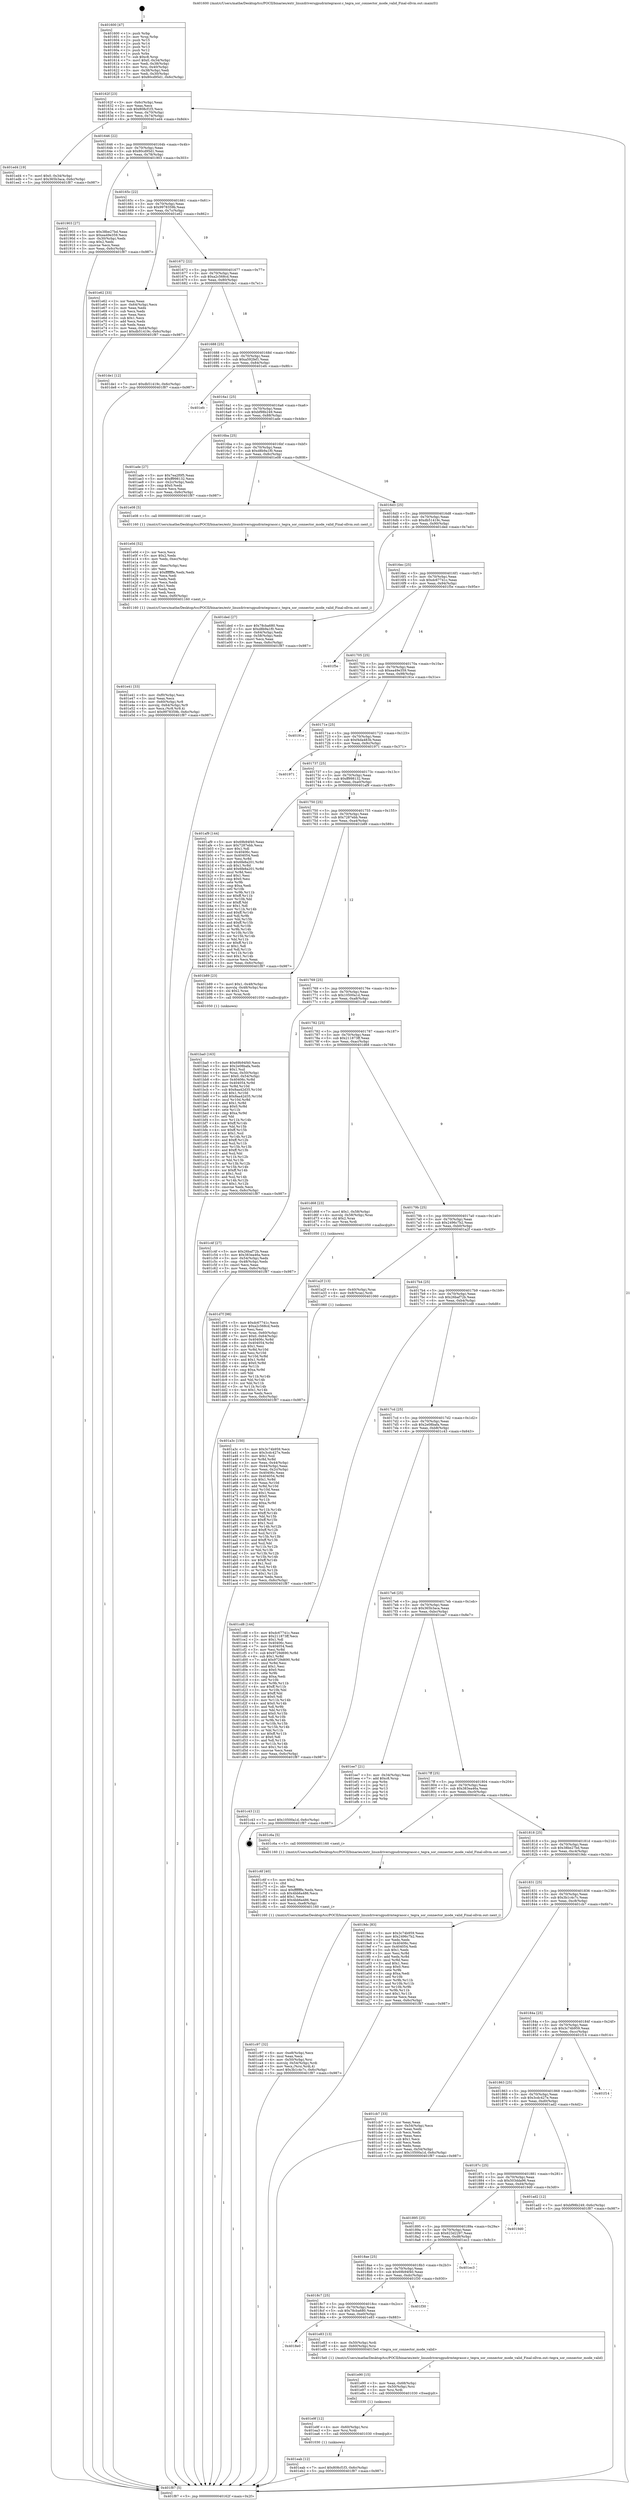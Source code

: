 digraph "0x401600" {
  label = "0x401600 (/mnt/c/Users/mathe/Desktop/tcc/POCII/binaries/extr_linuxdriversgpudrmtegrasor.c_tegra_sor_connector_mode_valid_Final-ollvm.out::main(0))"
  labelloc = "t"
  node[shape=record]

  Entry [label="",width=0.3,height=0.3,shape=circle,fillcolor=black,style=filled]
  "0x40162f" [label="{
     0x40162f [23]\l
     | [instrs]\l
     &nbsp;&nbsp;0x40162f \<+3\>: mov -0x6c(%rbp),%eax\l
     &nbsp;&nbsp;0x401632 \<+2\>: mov %eax,%ecx\l
     &nbsp;&nbsp;0x401634 \<+6\>: sub $0x808cf1f3,%ecx\l
     &nbsp;&nbsp;0x40163a \<+3\>: mov %eax,-0x70(%rbp)\l
     &nbsp;&nbsp;0x40163d \<+3\>: mov %ecx,-0x74(%rbp)\l
     &nbsp;&nbsp;0x401640 \<+6\>: je 0000000000401ed4 \<main+0x8d4\>\l
  }"]
  "0x401ed4" [label="{
     0x401ed4 [19]\l
     | [instrs]\l
     &nbsp;&nbsp;0x401ed4 \<+7\>: movl $0x0,-0x34(%rbp)\l
     &nbsp;&nbsp;0x401edb \<+7\>: movl $0x365b3aca,-0x6c(%rbp)\l
     &nbsp;&nbsp;0x401ee2 \<+5\>: jmp 0000000000401f87 \<main+0x987\>\l
  }"]
  "0x401646" [label="{
     0x401646 [22]\l
     | [instrs]\l
     &nbsp;&nbsp;0x401646 \<+5\>: jmp 000000000040164b \<main+0x4b\>\l
     &nbsp;&nbsp;0x40164b \<+3\>: mov -0x70(%rbp),%eax\l
     &nbsp;&nbsp;0x40164e \<+5\>: sub $0x80cd95d1,%eax\l
     &nbsp;&nbsp;0x401653 \<+3\>: mov %eax,-0x78(%rbp)\l
     &nbsp;&nbsp;0x401656 \<+6\>: je 0000000000401903 \<main+0x303\>\l
  }"]
  Exit [label="",width=0.3,height=0.3,shape=circle,fillcolor=black,style=filled,peripheries=2]
  "0x401903" [label="{
     0x401903 [27]\l
     | [instrs]\l
     &nbsp;&nbsp;0x401903 \<+5\>: mov $0x38be27bd,%eax\l
     &nbsp;&nbsp;0x401908 \<+5\>: mov $0xea49e359,%ecx\l
     &nbsp;&nbsp;0x40190d \<+3\>: mov -0x30(%rbp),%edx\l
     &nbsp;&nbsp;0x401910 \<+3\>: cmp $0x2,%edx\l
     &nbsp;&nbsp;0x401913 \<+3\>: cmovne %ecx,%eax\l
     &nbsp;&nbsp;0x401916 \<+3\>: mov %eax,-0x6c(%rbp)\l
     &nbsp;&nbsp;0x401919 \<+5\>: jmp 0000000000401f87 \<main+0x987\>\l
  }"]
  "0x40165c" [label="{
     0x40165c [22]\l
     | [instrs]\l
     &nbsp;&nbsp;0x40165c \<+5\>: jmp 0000000000401661 \<main+0x61\>\l
     &nbsp;&nbsp;0x401661 \<+3\>: mov -0x70(%rbp),%eax\l
     &nbsp;&nbsp;0x401664 \<+5\>: sub $0x9978359b,%eax\l
     &nbsp;&nbsp;0x401669 \<+3\>: mov %eax,-0x7c(%rbp)\l
     &nbsp;&nbsp;0x40166c \<+6\>: je 0000000000401e62 \<main+0x862\>\l
  }"]
  "0x401f87" [label="{
     0x401f87 [5]\l
     | [instrs]\l
     &nbsp;&nbsp;0x401f87 \<+5\>: jmp 000000000040162f \<main+0x2f\>\l
  }"]
  "0x401600" [label="{
     0x401600 [47]\l
     | [instrs]\l
     &nbsp;&nbsp;0x401600 \<+1\>: push %rbp\l
     &nbsp;&nbsp;0x401601 \<+3\>: mov %rsp,%rbp\l
     &nbsp;&nbsp;0x401604 \<+2\>: push %r15\l
     &nbsp;&nbsp;0x401606 \<+2\>: push %r14\l
     &nbsp;&nbsp;0x401608 \<+2\>: push %r13\l
     &nbsp;&nbsp;0x40160a \<+2\>: push %r12\l
     &nbsp;&nbsp;0x40160c \<+1\>: push %rbx\l
     &nbsp;&nbsp;0x40160d \<+7\>: sub $0xc8,%rsp\l
     &nbsp;&nbsp;0x401614 \<+7\>: movl $0x0,-0x34(%rbp)\l
     &nbsp;&nbsp;0x40161b \<+3\>: mov %edi,-0x38(%rbp)\l
     &nbsp;&nbsp;0x40161e \<+4\>: mov %rsi,-0x40(%rbp)\l
     &nbsp;&nbsp;0x401622 \<+3\>: mov -0x38(%rbp),%edi\l
     &nbsp;&nbsp;0x401625 \<+3\>: mov %edi,-0x30(%rbp)\l
     &nbsp;&nbsp;0x401628 \<+7\>: movl $0x80cd95d1,-0x6c(%rbp)\l
  }"]
  "0x401eab" [label="{
     0x401eab [12]\l
     | [instrs]\l
     &nbsp;&nbsp;0x401eab \<+7\>: movl $0x808cf1f3,-0x6c(%rbp)\l
     &nbsp;&nbsp;0x401eb2 \<+5\>: jmp 0000000000401f87 \<main+0x987\>\l
  }"]
  "0x401e62" [label="{
     0x401e62 [33]\l
     | [instrs]\l
     &nbsp;&nbsp;0x401e62 \<+2\>: xor %eax,%eax\l
     &nbsp;&nbsp;0x401e64 \<+3\>: mov -0x64(%rbp),%ecx\l
     &nbsp;&nbsp;0x401e67 \<+2\>: mov %eax,%edx\l
     &nbsp;&nbsp;0x401e69 \<+2\>: sub %ecx,%edx\l
     &nbsp;&nbsp;0x401e6b \<+2\>: mov %eax,%ecx\l
     &nbsp;&nbsp;0x401e6d \<+3\>: sub $0x1,%ecx\l
     &nbsp;&nbsp;0x401e70 \<+2\>: add %ecx,%edx\l
     &nbsp;&nbsp;0x401e72 \<+2\>: sub %edx,%eax\l
     &nbsp;&nbsp;0x401e74 \<+3\>: mov %eax,-0x64(%rbp)\l
     &nbsp;&nbsp;0x401e77 \<+7\>: movl $0xdb51419c,-0x6c(%rbp)\l
     &nbsp;&nbsp;0x401e7e \<+5\>: jmp 0000000000401f87 \<main+0x987\>\l
  }"]
  "0x401672" [label="{
     0x401672 [22]\l
     | [instrs]\l
     &nbsp;&nbsp;0x401672 \<+5\>: jmp 0000000000401677 \<main+0x77\>\l
     &nbsp;&nbsp;0x401677 \<+3\>: mov -0x70(%rbp),%eax\l
     &nbsp;&nbsp;0x40167a \<+5\>: sub $0xa2c568cd,%eax\l
     &nbsp;&nbsp;0x40167f \<+3\>: mov %eax,-0x80(%rbp)\l
     &nbsp;&nbsp;0x401682 \<+6\>: je 0000000000401de1 \<main+0x7e1\>\l
  }"]
  "0x401e9f" [label="{
     0x401e9f [12]\l
     | [instrs]\l
     &nbsp;&nbsp;0x401e9f \<+4\>: mov -0x60(%rbp),%rsi\l
     &nbsp;&nbsp;0x401ea3 \<+3\>: mov %rsi,%rdi\l
     &nbsp;&nbsp;0x401ea6 \<+5\>: call 0000000000401030 \<free@plt\>\l
     | [calls]\l
     &nbsp;&nbsp;0x401030 \{1\} (unknown)\l
  }"]
  "0x401de1" [label="{
     0x401de1 [12]\l
     | [instrs]\l
     &nbsp;&nbsp;0x401de1 \<+7\>: movl $0xdb51419c,-0x6c(%rbp)\l
     &nbsp;&nbsp;0x401de8 \<+5\>: jmp 0000000000401f87 \<main+0x987\>\l
  }"]
  "0x401688" [label="{
     0x401688 [25]\l
     | [instrs]\l
     &nbsp;&nbsp;0x401688 \<+5\>: jmp 000000000040168d \<main+0x8d\>\l
     &nbsp;&nbsp;0x40168d \<+3\>: mov -0x70(%rbp),%eax\l
     &nbsp;&nbsp;0x401690 \<+5\>: sub $0xa592fef1,%eax\l
     &nbsp;&nbsp;0x401695 \<+6\>: mov %eax,-0x84(%rbp)\l
     &nbsp;&nbsp;0x40169b \<+6\>: je 0000000000401efc \<main+0x8fc\>\l
  }"]
  "0x401e90" [label="{
     0x401e90 [15]\l
     | [instrs]\l
     &nbsp;&nbsp;0x401e90 \<+3\>: mov %eax,-0x68(%rbp)\l
     &nbsp;&nbsp;0x401e93 \<+4\>: mov -0x50(%rbp),%rsi\l
     &nbsp;&nbsp;0x401e97 \<+3\>: mov %rsi,%rdi\l
     &nbsp;&nbsp;0x401e9a \<+5\>: call 0000000000401030 \<free@plt\>\l
     | [calls]\l
     &nbsp;&nbsp;0x401030 \{1\} (unknown)\l
  }"]
  "0x401efc" [label="{
     0x401efc\l
  }", style=dashed]
  "0x4016a1" [label="{
     0x4016a1 [25]\l
     | [instrs]\l
     &nbsp;&nbsp;0x4016a1 \<+5\>: jmp 00000000004016a6 \<main+0xa6\>\l
     &nbsp;&nbsp;0x4016a6 \<+3\>: mov -0x70(%rbp),%eax\l
     &nbsp;&nbsp;0x4016a9 \<+5\>: sub $0xbf98b249,%eax\l
     &nbsp;&nbsp;0x4016ae \<+6\>: mov %eax,-0x88(%rbp)\l
     &nbsp;&nbsp;0x4016b4 \<+6\>: je 0000000000401ade \<main+0x4de\>\l
  }"]
  "0x4018e0" [label="{
     0x4018e0\l
  }", style=dashed]
  "0x401ade" [label="{
     0x401ade [27]\l
     | [instrs]\l
     &nbsp;&nbsp;0x401ade \<+5\>: mov $0x7ea2f0f5,%eax\l
     &nbsp;&nbsp;0x401ae3 \<+5\>: mov $0xff998132,%ecx\l
     &nbsp;&nbsp;0x401ae8 \<+3\>: mov -0x2c(%rbp),%edx\l
     &nbsp;&nbsp;0x401aeb \<+3\>: cmp $0x0,%edx\l
     &nbsp;&nbsp;0x401aee \<+3\>: cmove %ecx,%eax\l
     &nbsp;&nbsp;0x401af1 \<+3\>: mov %eax,-0x6c(%rbp)\l
     &nbsp;&nbsp;0x401af4 \<+5\>: jmp 0000000000401f87 \<main+0x987\>\l
  }"]
  "0x4016ba" [label="{
     0x4016ba [25]\l
     | [instrs]\l
     &nbsp;&nbsp;0x4016ba \<+5\>: jmp 00000000004016bf \<main+0xbf\>\l
     &nbsp;&nbsp;0x4016bf \<+3\>: mov -0x70(%rbp),%eax\l
     &nbsp;&nbsp;0x4016c2 \<+5\>: sub $0xd8b9a1f0,%eax\l
     &nbsp;&nbsp;0x4016c7 \<+6\>: mov %eax,-0x8c(%rbp)\l
     &nbsp;&nbsp;0x4016cd \<+6\>: je 0000000000401e08 \<main+0x808\>\l
  }"]
  "0x401e83" [label="{
     0x401e83 [13]\l
     | [instrs]\l
     &nbsp;&nbsp;0x401e83 \<+4\>: mov -0x50(%rbp),%rdi\l
     &nbsp;&nbsp;0x401e87 \<+4\>: mov -0x60(%rbp),%rsi\l
     &nbsp;&nbsp;0x401e8b \<+5\>: call 00000000004015e0 \<tegra_sor_connector_mode_valid\>\l
     | [calls]\l
     &nbsp;&nbsp;0x4015e0 \{1\} (/mnt/c/Users/mathe/Desktop/tcc/POCII/binaries/extr_linuxdriversgpudrmtegrasor.c_tegra_sor_connector_mode_valid_Final-ollvm.out::tegra_sor_connector_mode_valid)\l
  }"]
  "0x401e08" [label="{
     0x401e08 [5]\l
     | [instrs]\l
     &nbsp;&nbsp;0x401e08 \<+5\>: call 0000000000401160 \<next_i\>\l
     | [calls]\l
     &nbsp;&nbsp;0x401160 \{1\} (/mnt/c/Users/mathe/Desktop/tcc/POCII/binaries/extr_linuxdriversgpudrmtegrasor.c_tegra_sor_connector_mode_valid_Final-ollvm.out::next_i)\l
  }"]
  "0x4016d3" [label="{
     0x4016d3 [25]\l
     | [instrs]\l
     &nbsp;&nbsp;0x4016d3 \<+5\>: jmp 00000000004016d8 \<main+0xd8\>\l
     &nbsp;&nbsp;0x4016d8 \<+3\>: mov -0x70(%rbp),%eax\l
     &nbsp;&nbsp;0x4016db \<+5\>: sub $0xdb51419c,%eax\l
     &nbsp;&nbsp;0x4016e0 \<+6\>: mov %eax,-0x90(%rbp)\l
     &nbsp;&nbsp;0x4016e6 \<+6\>: je 0000000000401ded \<main+0x7ed\>\l
  }"]
  "0x4018c7" [label="{
     0x4018c7 [25]\l
     | [instrs]\l
     &nbsp;&nbsp;0x4018c7 \<+5\>: jmp 00000000004018cc \<main+0x2cc\>\l
     &nbsp;&nbsp;0x4018cc \<+3\>: mov -0x70(%rbp),%eax\l
     &nbsp;&nbsp;0x4018cf \<+5\>: sub $0x78cba680,%eax\l
     &nbsp;&nbsp;0x4018d4 \<+6\>: mov %eax,-0xe0(%rbp)\l
     &nbsp;&nbsp;0x4018da \<+6\>: je 0000000000401e83 \<main+0x883\>\l
  }"]
  "0x401ded" [label="{
     0x401ded [27]\l
     | [instrs]\l
     &nbsp;&nbsp;0x401ded \<+5\>: mov $0x78cba680,%eax\l
     &nbsp;&nbsp;0x401df2 \<+5\>: mov $0xd8b9a1f0,%ecx\l
     &nbsp;&nbsp;0x401df7 \<+3\>: mov -0x64(%rbp),%edx\l
     &nbsp;&nbsp;0x401dfa \<+3\>: cmp -0x58(%rbp),%edx\l
     &nbsp;&nbsp;0x401dfd \<+3\>: cmovl %ecx,%eax\l
     &nbsp;&nbsp;0x401e00 \<+3\>: mov %eax,-0x6c(%rbp)\l
     &nbsp;&nbsp;0x401e03 \<+5\>: jmp 0000000000401f87 \<main+0x987\>\l
  }"]
  "0x4016ec" [label="{
     0x4016ec [25]\l
     | [instrs]\l
     &nbsp;&nbsp;0x4016ec \<+5\>: jmp 00000000004016f1 \<main+0xf1\>\l
     &nbsp;&nbsp;0x4016f1 \<+3\>: mov -0x70(%rbp),%eax\l
     &nbsp;&nbsp;0x4016f4 \<+5\>: sub $0xdc67741c,%eax\l
     &nbsp;&nbsp;0x4016f9 \<+6\>: mov %eax,-0x94(%rbp)\l
     &nbsp;&nbsp;0x4016ff \<+6\>: je 0000000000401f5e \<main+0x95e\>\l
  }"]
  "0x401f30" [label="{
     0x401f30\l
  }", style=dashed]
  "0x401f5e" [label="{
     0x401f5e\l
  }", style=dashed]
  "0x401705" [label="{
     0x401705 [25]\l
     | [instrs]\l
     &nbsp;&nbsp;0x401705 \<+5\>: jmp 000000000040170a \<main+0x10a\>\l
     &nbsp;&nbsp;0x40170a \<+3\>: mov -0x70(%rbp),%eax\l
     &nbsp;&nbsp;0x40170d \<+5\>: sub $0xea49e359,%eax\l
     &nbsp;&nbsp;0x401712 \<+6\>: mov %eax,-0x98(%rbp)\l
     &nbsp;&nbsp;0x401718 \<+6\>: je 000000000040191e \<main+0x31e\>\l
  }"]
  "0x4018ae" [label="{
     0x4018ae [25]\l
     | [instrs]\l
     &nbsp;&nbsp;0x4018ae \<+5\>: jmp 00000000004018b3 \<main+0x2b3\>\l
     &nbsp;&nbsp;0x4018b3 \<+3\>: mov -0x70(%rbp),%eax\l
     &nbsp;&nbsp;0x4018b6 \<+5\>: sub $0x69b94f40,%eax\l
     &nbsp;&nbsp;0x4018bb \<+6\>: mov %eax,-0xdc(%rbp)\l
     &nbsp;&nbsp;0x4018c1 \<+6\>: je 0000000000401f30 \<main+0x930\>\l
  }"]
  "0x40191e" [label="{
     0x40191e\l
  }", style=dashed]
  "0x40171e" [label="{
     0x40171e [25]\l
     | [instrs]\l
     &nbsp;&nbsp;0x40171e \<+5\>: jmp 0000000000401723 \<main+0x123\>\l
     &nbsp;&nbsp;0x401723 \<+3\>: mov -0x70(%rbp),%eax\l
     &nbsp;&nbsp;0x401726 \<+5\>: sub $0xf4da483b,%eax\l
     &nbsp;&nbsp;0x40172b \<+6\>: mov %eax,-0x9c(%rbp)\l
     &nbsp;&nbsp;0x401731 \<+6\>: je 0000000000401971 \<main+0x371\>\l
  }"]
  "0x401ec3" [label="{
     0x401ec3\l
  }", style=dashed]
  "0x401971" [label="{
     0x401971\l
  }", style=dashed]
  "0x401737" [label="{
     0x401737 [25]\l
     | [instrs]\l
     &nbsp;&nbsp;0x401737 \<+5\>: jmp 000000000040173c \<main+0x13c\>\l
     &nbsp;&nbsp;0x40173c \<+3\>: mov -0x70(%rbp),%eax\l
     &nbsp;&nbsp;0x40173f \<+5\>: sub $0xff998132,%eax\l
     &nbsp;&nbsp;0x401744 \<+6\>: mov %eax,-0xa0(%rbp)\l
     &nbsp;&nbsp;0x40174a \<+6\>: je 0000000000401af9 \<main+0x4f9\>\l
  }"]
  "0x401895" [label="{
     0x401895 [25]\l
     | [instrs]\l
     &nbsp;&nbsp;0x401895 \<+5\>: jmp 000000000040189a \<main+0x29a\>\l
     &nbsp;&nbsp;0x40189a \<+3\>: mov -0x70(%rbp),%eax\l
     &nbsp;&nbsp;0x40189d \<+5\>: sub $0x623d2297,%eax\l
     &nbsp;&nbsp;0x4018a2 \<+6\>: mov %eax,-0xd8(%rbp)\l
     &nbsp;&nbsp;0x4018a8 \<+6\>: je 0000000000401ec3 \<main+0x8c3\>\l
  }"]
  "0x401af9" [label="{
     0x401af9 [144]\l
     | [instrs]\l
     &nbsp;&nbsp;0x401af9 \<+5\>: mov $0x69b94f40,%eax\l
     &nbsp;&nbsp;0x401afe \<+5\>: mov $0x7287ebb,%ecx\l
     &nbsp;&nbsp;0x401b03 \<+2\>: mov $0x1,%dl\l
     &nbsp;&nbsp;0x401b05 \<+7\>: mov 0x40406c,%esi\l
     &nbsp;&nbsp;0x401b0c \<+7\>: mov 0x404054,%edi\l
     &nbsp;&nbsp;0x401b13 \<+3\>: mov %esi,%r8d\l
     &nbsp;&nbsp;0x401b16 \<+7\>: sub $0x6fe8a201,%r8d\l
     &nbsp;&nbsp;0x401b1d \<+4\>: sub $0x1,%r8d\l
     &nbsp;&nbsp;0x401b21 \<+7\>: add $0x6fe8a201,%r8d\l
     &nbsp;&nbsp;0x401b28 \<+4\>: imul %r8d,%esi\l
     &nbsp;&nbsp;0x401b2c \<+3\>: and $0x1,%esi\l
     &nbsp;&nbsp;0x401b2f \<+3\>: cmp $0x0,%esi\l
     &nbsp;&nbsp;0x401b32 \<+4\>: sete %r9b\l
     &nbsp;&nbsp;0x401b36 \<+3\>: cmp $0xa,%edi\l
     &nbsp;&nbsp;0x401b39 \<+4\>: setl %r10b\l
     &nbsp;&nbsp;0x401b3d \<+3\>: mov %r9b,%r11b\l
     &nbsp;&nbsp;0x401b40 \<+4\>: xor $0xff,%r11b\l
     &nbsp;&nbsp;0x401b44 \<+3\>: mov %r10b,%bl\l
     &nbsp;&nbsp;0x401b47 \<+3\>: xor $0xff,%bl\l
     &nbsp;&nbsp;0x401b4a \<+3\>: xor $0x1,%dl\l
     &nbsp;&nbsp;0x401b4d \<+3\>: mov %r11b,%r14b\l
     &nbsp;&nbsp;0x401b50 \<+4\>: and $0xff,%r14b\l
     &nbsp;&nbsp;0x401b54 \<+3\>: and %dl,%r9b\l
     &nbsp;&nbsp;0x401b57 \<+3\>: mov %bl,%r15b\l
     &nbsp;&nbsp;0x401b5a \<+4\>: and $0xff,%r15b\l
     &nbsp;&nbsp;0x401b5e \<+3\>: and %dl,%r10b\l
     &nbsp;&nbsp;0x401b61 \<+3\>: or %r9b,%r14b\l
     &nbsp;&nbsp;0x401b64 \<+3\>: or %r10b,%r15b\l
     &nbsp;&nbsp;0x401b67 \<+3\>: xor %r15b,%r14b\l
     &nbsp;&nbsp;0x401b6a \<+3\>: or %bl,%r11b\l
     &nbsp;&nbsp;0x401b6d \<+4\>: xor $0xff,%r11b\l
     &nbsp;&nbsp;0x401b71 \<+3\>: or $0x1,%dl\l
     &nbsp;&nbsp;0x401b74 \<+3\>: and %dl,%r11b\l
     &nbsp;&nbsp;0x401b77 \<+3\>: or %r11b,%r14b\l
     &nbsp;&nbsp;0x401b7a \<+4\>: test $0x1,%r14b\l
     &nbsp;&nbsp;0x401b7e \<+3\>: cmovne %ecx,%eax\l
     &nbsp;&nbsp;0x401b81 \<+3\>: mov %eax,-0x6c(%rbp)\l
     &nbsp;&nbsp;0x401b84 \<+5\>: jmp 0000000000401f87 \<main+0x987\>\l
  }"]
  "0x401750" [label="{
     0x401750 [25]\l
     | [instrs]\l
     &nbsp;&nbsp;0x401750 \<+5\>: jmp 0000000000401755 \<main+0x155\>\l
     &nbsp;&nbsp;0x401755 \<+3\>: mov -0x70(%rbp),%eax\l
     &nbsp;&nbsp;0x401758 \<+5\>: sub $0x7287ebb,%eax\l
     &nbsp;&nbsp;0x40175d \<+6\>: mov %eax,-0xa4(%rbp)\l
     &nbsp;&nbsp;0x401763 \<+6\>: je 0000000000401b89 \<main+0x589\>\l
  }"]
  "0x4019d0" [label="{
     0x4019d0\l
  }", style=dashed]
  "0x401b89" [label="{
     0x401b89 [23]\l
     | [instrs]\l
     &nbsp;&nbsp;0x401b89 \<+7\>: movl $0x1,-0x48(%rbp)\l
     &nbsp;&nbsp;0x401b90 \<+4\>: movslq -0x48(%rbp),%rax\l
     &nbsp;&nbsp;0x401b94 \<+4\>: shl $0x2,%rax\l
     &nbsp;&nbsp;0x401b98 \<+3\>: mov %rax,%rdi\l
     &nbsp;&nbsp;0x401b9b \<+5\>: call 0000000000401050 \<malloc@plt\>\l
     | [calls]\l
     &nbsp;&nbsp;0x401050 \{1\} (unknown)\l
  }"]
  "0x401769" [label="{
     0x401769 [25]\l
     | [instrs]\l
     &nbsp;&nbsp;0x401769 \<+5\>: jmp 000000000040176e \<main+0x16e\>\l
     &nbsp;&nbsp;0x40176e \<+3\>: mov -0x70(%rbp),%eax\l
     &nbsp;&nbsp;0x401771 \<+5\>: sub $0x10500a1d,%eax\l
     &nbsp;&nbsp;0x401776 \<+6\>: mov %eax,-0xa8(%rbp)\l
     &nbsp;&nbsp;0x40177c \<+6\>: je 0000000000401c4f \<main+0x64f\>\l
  }"]
  "0x401e41" [label="{
     0x401e41 [33]\l
     | [instrs]\l
     &nbsp;&nbsp;0x401e41 \<+6\>: mov -0xf0(%rbp),%ecx\l
     &nbsp;&nbsp;0x401e47 \<+3\>: imul %eax,%ecx\l
     &nbsp;&nbsp;0x401e4a \<+4\>: mov -0x60(%rbp),%r8\l
     &nbsp;&nbsp;0x401e4e \<+4\>: movslq -0x64(%rbp),%r9\l
     &nbsp;&nbsp;0x401e52 \<+4\>: mov %ecx,(%r8,%r9,4)\l
     &nbsp;&nbsp;0x401e56 \<+7\>: movl $0x9978359b,-0x6c(%rbp)\l
     &nbsp;&nbsp;0x401e5d \<+5\>: jmp 0000000000401f87 \<main+0x987\>\l
  }"]
  "0x401c4f" [label="{
     0x401c4f [27]\l
     | [instrs]\l
     &nbsp;&nbsp;0x401c4f \<+5\>: mov $0x26baf72b,%eax\l
     &nbsp;&nbsp;0x401c54 \<+5\>: mov $0x383ea46a,%ecx\l
     &nbsp;&nbsp;0x401c59 \<+3\>: mov -0x54(%rbp),%edx\l
     &nbsp;&nbsp;0x401c5c \<+3\>: cmp -0x48(%rbp),%edx\l
     &nbsp;&nbsp;0x401c5f \<+3\>: cmovl %ecx,%eax\l
     &nbsp;&nbsp;0x401c62 \<+3\>: mov %eax,-0x6c(%rbp)\l
     &nbsp;&nbsp;0x401c65 \<+5\>: jmp 0000000000401f87 \<main+0x987\>\l
  }"]
  "0x401782" [label="{
     0x401782 [25]\l
     | [instrs]\l
     &nbsp;&nbsp;0x401782 \<+5\>: jmp 0000000000401787 \<main+0x187\>\l
     &nbsp;&nbsp;0x401787 \<+3\>: mov -0x70(%rbp),%eax\l
     &nbsp;&nbsp;0x40178a \<+5\>: sub $0x211873ff,%eax\l
     &nbsp;&nbsp;0x40178f \<+6\>: mov %eax,-0xac(%rbp)\l
     &nbsp;&nbsp;0x401795 \<+6\>: je 0000000000401d68 \<main+0x768\>\l
  }"]
  "0x401e0d" [label="{
     0x401e0d [52]\l
     | [instrs]\l
     &nbsp;&nbsp;0x401e0d \<+2\>: xor %ecx,%ecx\l
     &nbsp;&nbsp;0x401e0f \<+5\>: mov $0x2,%edx\l
     &nbsp;&nbsp;0x401e14 \<+6\>: mov %edx,-0xec(%rbp)\l
     &nbsp;&nbsp;0x401e1a \<+1\>: cltd\l
     &nbsp;&nbsp;0x401e1b \<+6\>: mov -0xec(%rbp),%esi\l
     &nbsp;&nbsp;0x401e21 \<+2\>: idiv %esi\l
     &nbsp;&nbsp;0x401e23 \<+6\>: imul $0xfffffffe,%edx,%edx\l
     &nbsp;&nbsp;0x401e29 \<+2\>: mov %ecx,%edi\l
     &nbsp;&nbsp;0x401e2b \<+2\>: sub %edx,%edi\l
     &nbsp;&nbsp;0x401e2d \<+2\>: mov %ecx,%edx\l
     &nbsp;&nbsp;0x401e2f \<+3\>: sub $0x1,%edx\l
     &nbsp;&nbsp;0x401e32 \<+2\>: add %edx,%edi\l
     &nbsp;&nbsp;0x401e34 \<+2\>: sub %edi,%ecx\l
     &nbsp;&nbsp;0x401e36 \<+6\>: mov %ecx,-0xf0(%rbp)\l
     &nbsp;&nbsp;0x401e3c \<+5\>: call 0000000000401160 \<next_i\>\l
     | [calls]\l
     &nbsp;&nbsp;0x401160 \{1\} (/mnt/c/Users/mathe/Desktop/tcc/POCII/binaries/extr_linuxdriversgpudrmtegrasor.c_tegra_sor_connector_mode_valid_Final-ollvm.out::next_i)\l
  }"]
  "0x401d68" [label="{
     0x401d68 [23]\l
     | [instrs]\l
     &nbsp;&nbsp;0x401d68 \<+7\>: movl $0x1,-0x58(%rbp)\l
     &nbsp;&nbsp;0x401d6f \<+4\>: movslq -0x58(%rbp),%rax\l
     &nbsp;&nbsp;0x401d73 \<+4\>: shl $0x2,%rax\l
     &nbsp;&nbsp;0x401d77 \<+3\>: mov %rax,%rdi\l
     &nbsp;&nbsp;0x401d7a \<+5\>: call 0000000000401050 \<malloc@plt\>\l
     | [calls]\l
     &nbsp;&nbsp;0x401050 \{1\} (unknown)\l
  }"]
  "0x40179b" [label="{
     0x40179b [25]\l
     | [instrs]\l
     &nbsp;&nbsp;0x40179b \<+5\>: jmp 00000000004017a0 \<main+0x1a0\>\l
     &nbsp;&nbsp;0x4017a0 \<+3\>: mov -0x70(%rbp),%eax\l
     &nbsp;&nbsp;0x4017a3 \<+5\>: sub $0x2496c7b2,%eax\l
     &nbsp;&nbsp;0x4017a8 \<+6\>: mov %eax,-0xb0(%rbp)\l
     &nbsp;&nbsp;0x4017ae \<+6\>: je 0000000000401a2f \<main+0x42f\>\l
  }"]
  "0x401d7f" [label="{
     0x401d7f [98]\l
     | [instrs]\l
     &nbsp;&nbsp;0x401d7f \<+5\>: mov $0xdc67741c,%ecx\l
     &nbsp;&nbsp;0x401d84 \<+5\>: mov $0xa2c568cd,%edx\l
     &nbsp;&nbsp;0x401d89 \<+2\>: xor %esi,%esi\l
     &nbsp;&nbsp;0x401d8b \<+4\>: mov %rax,-0x60(%rbp)\l
     &nbsp;&nbsp;0x401d8f \<+7\>: movl $0x0,-0x64(%rbp)\l
     &nbsp;&nbsp;0x401d96 \<+8\>: mov 0x40406c,%r8d\l
     &nbsp;&nbsp;0x401d9e \<+8\>: mov 0x404054,%r9d\l
     &nbsp;&nbsp;0x401da6 \<+3\>: sub $0x1,%esi\l
     &nbsp;&nbsp;0x401da9 \<+3\>: mov %r8d,%r10d\l
     &nbsp;&nbsp;0x401dac \<+3\>: add %esi,%r10d\l
     &nbsp;&nbsp;0x401daf \<+4\>: imul %r10d,%r8d\l
     &nbsp;&nbsp;0x401db3 \<+4\>: and $0x1,%r8d\l
     &nbsp;&nbsp;0x401db7 \<+4\>: cmp $0x0,%r8d\l
     &nbsp;&nbsp;0x401dbb \<+4\>: sete %r11b\l
     &nbsp;&nbsp;0x401dbf \<+4\>: cmp $0xa,%r9d\l
     &nbsp;&nbsp;0x401dc3 \<+3\>: setl %bl\l
     &nbsp;&nbsp;0x401dc6 \<+3\>: mov %r11b,%r14b\l
     &nbsp;&nbsp;0x401dc9 \<+3\>: and %bl,%r14b\l
     &nbsp;&nbsp;0x401dcc \<+3\>: xor %bl,%r11b\l
     &nbsp;&nbsp;0x401dcf \<+3\>: or %r11b,%r14b\l
     &nbsp;&nbsp;0x401dd2 \<+4\>: test $0x1,%r14b\l
     &nbsp;&nbsp;0x401dd6 \<+3\>: cmovne %edx,%ecx\l
     &nbsp;&nbsp;0x401dd9 \<+3\>: mov %ecx,-0x6c(%rbp)\l
     &nbsp;&nbsp;0x401ddc \<+5\>: jmp 0000000000401f87 \<main+0x987\>\l
  }"]
  "0x401a2f" [label="{
     0x401a2f [13]\l
     | [instrs]\l
     &nbsp;&nbsp;0x401a2f \<+4\>: mov -0x40(%rbp),%rax\l
     &nbsp;&nbsp;0x401a33 \<+4\>: mov 0x8(%rax),%rdi\l
     &nbsp;&nbsp;0x401a37 \<+5\>: call 0000000000401060 \<atoi@plt\>\l
     | [calls]\l
     &nbsp;&nbsp;0x401060 \{1\} (unknown)\l
  }"]
  "0x4017b4" [label="{
     0x4017b4 [25]\l
     | [instrs]\l
     &nbsp;&nbsp;0x4017b4 \<+5\>: jmp 00000000004017b9 \<main+0x1b9\>\l
     &nbsp;&nbsp;0x4017b9 \<+3\>: mov -0x70(%rbp),%eax\l
     &nbsp;&nbsp;0x4017bc \<+5\>: sub $0x26baf72b,%eax\l
     &nbsp;&nbsp;0x4017c1 \<+6\>: mov %eax,-0xb4(%rbp)\l
     &nbsp;&nbsp;0x4017c7 \<+6\>: je 0000000000401cd8 \<main+0x6d8\>\l
  }"]
  "0x401c97" [label="{
     0x401c97 [32]\l
     | [instrs]\l
     &nbsp;&nbsp;0x401c97 \<+6\>: mov -0xe8(%rbp),%ecx\l
     &nbsp;&nbsp;0x401c9d \<+3\>: imul %eax,%ecx\l
     &nbsp;&nbsp;0x401ca0 \<+4\>: mov -0x50(%rbp),%rsi\l
     &nbsp;&nbsp;0x401ca4 \<+4\>: movslq -0x54(%rbp),%rdi\l
     &nbsp;&nbsp;0x401ca8 \<+3\>: mov %ecx,(%rsi,%rdi,4)\l
     &nbsp;&nbsp;0x401cab \<+7\>: movl $0x3b1c4c7c,-0x6c(%rbp)\l
     &nbsp;&nbsp;0x401cb2 \<+5\>: jmp 0000000000401f87 \<main+0x987\>\l
  }"]
  "0x401cd8" [label="{
     0x401cd8 [144]\l
     | [instrs]\l
     &nbsp;&nbsp;0x401cd8 \<+5\>: mov $0xdc67741c,%eax\l
     &nbsp;&nbsp;0x401cdd \<+5\>: mov $0x211873ff,%ecx\l
     &nbsp;&nbsp;0x401ce2 \<+2\>: mov $0x1,%dl\l
     &nbsp;&nbsp;0x401ce4 \<+7\>: mov 0x40406c,%esi\l
     &nbsp;&nbsp;0x401ceb \<+7\>: mov 0x404054,%edi\l
     &nbsp;&nbsp;0x401cf2 \<+3\>: mov %esi,%r8d\l
     &nbsp;&nbsp;0x401cf5 \<+7\>: sub $0x9729d690,%r8d\l
     &nbsp;&nbsp;0x401cfc \<+4\>: sub $0x1,%r8d\l
     &nbsp;&nbsp;0x401d00 \<+7\>: add $0x9729d690,%r8d\l
     &nbsp;&nbsp;0x401d07 \<+4\>: imul %r8d,%esi\l
     &nbsp;&nbsp;0x401d0b \<+3\>: and $0x1,%esi\l
     &nbsp;&nbsp;0x401d0e \<+3\>: cmp $0x0,%esi\l
     &nbsp;&nbsp;0x401d11 \<+4\>: sete %r9b\l
     &nbsp;&nbsp;0x401d15 \<+3\>: cmp $0xa,%edi\l
     &nbsp;&nbsp;0x401d18 \<+4\>: setl %r10b\l
     &nbsp;&nbsp;0x401d1c \<+3\>: mov %r9b,%r11b\l
     &nbsp;&nbsp;0x401d1f \<+4\>: xor $0xff,%r11b\l
     &nbsp;&nbsp;0x401d23 \<+3\>: mov %r10b,%bl\l
     &nbsp;&nbsp;0x401d26 \<+3\>: xor $0xff,%bl\l
     &nbsp;&nbsp;0x401d29 \<+3\>: xor $0x0,%dl\l
     &nbsp;&nbsp;0x401d2c \<+3\>: mov %r11b,%r14b\l
     &nbsp;&nbsp;0x401d2f \<+4\>: and $0x0,%r14b\l
     &nbsp;&nbsp;0x401d33 \<+3\>: and %dl,%r9b\l
     &nbsp;&nbsp;0x401d36 \<+3\>: mov %bl,%r15b\l
     &nbsp;&nbsp;0x401d39 \<+4\>: and $0x0,%r15b\l
     &nbsp;&nbsp;0x401d3d \<+3\>: and %dl,%r10b\l
     &nbsp;&nbsp;0x401d40 \<+3\>: or %r9b,%r14b\l
     &nbsp;&nbsp;0x401d43 \<+3\>: or %r10b,%r15b\l
     &nbsp;&nbsp;0x401d46 \<+3\>: xor %r15b,%r14b\l
     &nbsp;&nbsp;0x401d49 \<+3\>: or %bl,%r11b\l
     &nbsp;&nbsp;0x401d4c \<+4\>: xor $0xff,%r11b\l
     &nbsp;&nbsp;0x401d50 \<+3\>: or $0x0,%dl\l
     &nbsp;&nbsp;0x401d53 \<+3\>: and %dl,%r11b\l
     &nbsp;&nbsp;0x401d56 \<+3\>: or %r11b,%r14b\l
     &nbsp;&nbsp;0x401d59 \<+4\>: test $0x1,%r14b\l
     &nbsp;&nbsp;0x401d5d \<+3\>: cmovne %ecx,%eax\l
     &nbsp;&nbsp;0x401d60 \<+3\>: mov %eax,-0x6c(%rbp)\l
     &nbsp;&nbsp;0x401d63 \<+5\>: jmp 0000000000401f87 \<main+0x987\>\l
  }"]
  "0x4017cd" [label="{
     0x4017cd [25]\l
     | [instrs]\l
     &nbsp;&nbsp;0x4017cd \<+5\>: jmp 00000000004017d2 \<main+0x1d2\>\l
     &nbsp;&nbsp;0x4017d2 \<+3\>: mov -0x70(%rbp),%eax\l
     &nbsp;&nbsp;0x4017d5 \<+5\>: sub $0x2e08bafa,%eax\l
     &nbsp;&nbsp;0x4017da \<+6\>: mov %eax,-0xb8(%rbp)\l
     &nbsp;&nbsp;0x4017e0 \<+6\>: je 0000000000401c43 \<main+0x643\>\l
  }"]
  "0x401c6f" [label="{
     0x401c6f [40]\l
     | [instrs]\l
     &nbsp;&nbsp;0x401c6f \<+5\>: mov $0x2,%ecx\l
     &nbsp;&nbsp;0x401c74 \<+1\>: cltd\l
     &nbsp;&nbsp;0x401c75 \<+2\>: idiv %ecx\l
     &nbsp;&nbsp;0x401c77 \<+6\>: imul $0xfffffffe,%edx,%ecx\l
     &nbsp;&nbsp;0x401c7d \<+6\>: sub $0x4bb6a486,%ecx\l
     &nbsp;&nbsp;0x401c83 \<+3\>: add $0x1,%ecx\l
     &nbsp;&nbsp;0x401c86 \<+6\>: add $0x4bb6a486,%ecx\l
     &nbsp;&nbsp;0x401c8c \<+6\>: mov %ecx,-0xe8(%rbp)\l
     &nbsp;&nbsp;0x401c92 \<+5\>: call 0000000000401160 \<next_i\>\l
     | [calls]\l
     &nbsp;&nbsp;0x401160 \{1\} (/mnt/c/Users/mathe/Desktop/tcc/POCII/binaries/extr_linuxdriversgpudrmtegrasor.c_tegra_sor_connector_mode_valid_Final-ollvm.out::next_i)\l
  }"]
  "0x401c43" [label="{
     0x401c43 [12]\l
     | [instrs]\l
     &nbsp;&nbsp;0x401c43 \<+7\>: movl $0x10500a1d,-0x6c(%rbp)\l
     &nbsp;&nbsp;0x401c4a \<+5\>: jmp 0000000000401f87 \<main+0x987\>\l
  }"]
  "0x4017e6" [label="{
     0x4017e6 [25]\l
     | [instrs]\l
     &nbsp;&nbsp;0x4017e6 \<+5\>: jmp 00000000004017eb \<main+0x1eb\>\l
     &nbsp;&nbsp;0x4017eb \<+3\>: mov -0x70(%rbp),%eax\l
     &nbsp;&nbsp;0x4017ee \<+5\>: sub $0x365b3aca,%eax\l
     &nbsp;&nbsp;0x4017f3 \<+6\>: mov %eax,-0xbc(%rbp)\l
     &nbsp;&nbsp;0x4017f9 \<+6\>: je 0000000000401ee7 \<main+0x8e7\>\l
  }"]
  "0x401ba0" [label="{
     0x401ba0 [163]\l
     | [instrs]\l
     &nbsp;&nbsp;0x401ba0 \<+5\>: mov $0x69b94f40,%ecx\l
     &nbsp;&nbsp;0x401ba5 \<+5\>: mov $0x2e08bafa,%edx\l
     &nbsp;&nbsp;0x401baa \<+3\>: mov $0x1,%sil\l
     &nbsp;&nbsp;0x401bad \<+4\>: mov %rax,-0x50(%rbp)\l
     &nbsp;&nbsp;0x401bb1 \<+7\>: movl $0x0,-0x54(%rbp)\l
     &nbsp;&nbsp;0x401bb8 \<+8\>: mov 0x40406c,%r8d\l
     &nbsp;&nbsp;0x401bc0 \<+8\>: mov 0x404054,%r9d\l
     &nbsp;&nbsp;0x401bc8 \<+3\>: mov %r8d,%r10d\l
     &nbsp;&nbsp;0x401bcb \<+7\>: sub $0x8aa42d35,%r10d\l
     &nbsp;&nbsp;0x401bd2 \<+4\>: sub $0x1,%r10d\l
     &nbsp;&nbsp;0x401bd6 \<+7\>: add $0x8aa42d35,%r10d\l
     &nbsp;&nbsp;0x401bdd \<+4\>: imul %r10d,%r8d\l
     &nbsp;&nbsp;0x401be1 \<+4\>: and $0x1,%r8d\l
     &nbsp;&nbsp;0x401be5 \<+4\>: cmp $0x0,%r8d\l
     &nbsp;&nbsp;0x401be9 \<+4\>: sete %r11b\l
     &nbsp;&nbsp;0x401bed \<+4\>: cmp $0xa,%r9d\l
     &nbsp;&nbsp;0x401bf1 \<+3\>: setl %bl\l
     &nbsp;&nbsp;0x401bf4 \<+3\>: mov %r11b,%r14b\l
     &nbsp;&nbsp;0x401bf7 \<+4\>: xor $0xff,%r14b\l
     &nbsp;&nbsp;0x401bfb \<+3\>: mov %bl,%r15b\l
     &nbsp;&nbsp;0x401bfe \<+4\>: xor $0xff,%r15b\l
     &nbsp;&nbsp;0x401c02 \<+4\>: xor $0x1,%sil\l
     &nbsp;&nbsp;0x401c06 \<+3\>: mov %r14b,%r12b\l
     &nbsp;&nbsp;0x401c09 \<+4\>: and $0xff,%r12b\l
     &nbsp;&nbsp;0x401c0d \<+3\>: and %sil,%r11b\l
     &nbsp;&nbsp;0x401c10 \<+3\>: mov %r15b,%r13b\l
     &nbsp;&nbsp;0x401c13 \<+4\>: and $0xff,%r13b\l
     &nbsp;&nbsp;0x401c17 \<+3\>: and %sil,%bl\l
     &nbsp;&nbsp;0x401c1a \<+3\>: or %r11b,%r12b\l
     &nbsp;&nbsp;0x401c1d \<+3\>: or %bl,%r13b\l
     &nbsp;&nbsp;0x401c20 \<+3\>: xor %r13b,%r12b\l
     &nbsp;&nbsp;0x401c23 \<+3\>: or %r15b,%r14b\l
     &nbsp;&nbsp;0x401c26 \<+4\>: xor $0xff,%r14b\l
     &nbsp;&nbsp;0x401c2a \<+4\>: or $0x1,%sil\l
     &nbsp;&nbsp;0x401c2e \<+3\>: and %sil,%r14b\l
     &nbsp;&nbsp;0x401c31 \<+3\>: or %r14b,%r12b\l
     &nbsp;&nbsp;0x401c34 \<+4\>: test $0x1,%r12b\l
     &nbsp;&nbsp;0x401c38 \<+3\>: cmovne %edx,%ecx\l
     &nbsp;&nbsp;0x401c3b \<+3\>: mov %ecx,-0x6c(%rbp)\l
     &nbsp;&nbsp;0x401c3e \<+5\>: jmp 0000000000401f87 \<main+0x987\>\l
  }"]
  "0x401ee7" [label="{
     0x401ee7 [21]\l
     | [instrs]\l
     &nbsp;&nbsp;0x401ee7 \<+3\>: mov -0x34(%rbp),%eax\l
     &nbsp;&nbsp;0x401eea \<+7\>: add $0xc8,%rsp\l
     &nbsp;&nbsp;0x401ef1 \<+1\>: pop %rbx\l
     &nbsp;&nbsp;0x401ef2 \<+2\>: pop %r12\l
     &nbsp;&nbsp;0x401ef4 \<+2\>: pop %r13\l
     &nbsp;&nbsp;0x401ef6 \<+2\>: pop %r14\l
     &nbsp;&nbsp;0x401ef8 \<+2\>: pop %r15\l
     &nbsp;&nbsp;0x401efa \<+1\>: pop %rbp\l
     &nbsp;&nbsp;0x401efb \<+1\>: ret\l
  }"]
  "0x4017ff" [label="{
     0x4017ff [25]\l
     | [instrs]\l
     &nbsp;&nbsp;0x4017ff \<+5\>: jmp 0000000000401804 \<main+0x204\>\l
     &nbsp;&nbsp;0x401804 \<+3\>: mov -0x70(%rbp),%eax\l
     &nbsp;&nbsp;0x401807 \<+5\>: sub $0x383ea46a,%eax\l
     &nbsp;&nbsp;0x40180c \<+6\>: mov %eax,-0xc0(%rbp)\l
     &nbsp;&nbsp;0x401812 \<+6\>: je 0000000000401c6a \<main+0x66a\>\l
  }"]
  "0x40187c" [label="{
     0x40187c [25]\l
     | [instrs]\l
     &nbsp;&nbsp;0x40187c \<+5\>: jmp 0000000000401881 \<main+0x281\>\l
     &nbsp;&nbsp;0x401881 \<+3\>: mov -0x70(%rbp),%eax\l
     &nbsp;&nbsp;0x401884 \<+5\>: sub $0x503dda96,%eax\l
     &nbsp;&nbsp;0x401889 \<+6\>: mov %eax,-0xd4(%rbp)\l
     &nbsp;&nbsp;0x40188f \<+6\>: je 00000000004019d0 \<main+0x3d0\>\l
  }"]
  "0x401c6a" [label="{
     0x401c6a [5]\l
     | [instrs]\l
     &nbsp;&nbsp;0x401c6a \<+5\>: call 0000000000401160 \<next_i\>\l
     | [calls]\l
     &nbsp;&nbsp;0x401160 \{1\} (/mnt/c/Users/mathe/Desktop/tcc/POCII/binaries/extr_linuxdriversgpudrmtegrasor.c_tegra_sor_connector_mode_valid_Final-ollvm.out::next_i)\l
  }"]
  "0x401818" [label="{
     0x401818 [25]\l
     | [instrs]\l
     &nbsp;&nbsp;0x401818 \<+5\>: jmp 000000000040181d \<main+0x21d\>\l
     &nbsp;&nbsp;0x40181d \<+3\>: mov -0x70(%rbp),%eax\l
     &nbsp;&nbsp;0x401820 \<+5\>: sub $0x38be27bd,%eax\l
     &nbsp;&nbsp;0x401825 \<+6\>: mov %eax,-0xc4(%rbp)\l
     &nbsp;&nbsp;0x40182b \<+6\>: je 00000000004019dc \<main+0x3dc\>\l
  }"]
  "0x401ad2" [label="{
     0x401ad2 [12]\l
     | [instrs]\l
     &nbsp;&nbsp;0x401ad2 \<+7\>: movl $0xbf98b249,-0x6c(%rbp)\l
     &nbsp;&nbsp;0x401ad9 \<+5\>: jmp 0000000000401f87 \<main+0x987\>\l
  }"]
  "0x4019dc" [label="{
     0x4019dc [83]\l
     | [instrs]\l
     &nbsp;&nbsp;0x4019dc \<+5\>: mov $0x3c74b959,%eax\l
     &nbsp;&nbsp;0x4019e1 \<+5\>: mov $0x2496c7b2,%ecx\l
     &nbsp;&nbsp;0x4019e6 \<+2\>: xor %edx,%edx\l
     &nbsp;&nbsp;0x4019e8 \<+7\>: mov 0x40406c,%esi\l
     &nbsp;&nbsp;0x4019ef \<+7\>: mov 0x404054,%edi\l
     &nbsp;&nbsp;0x4019f6 \<+3\>: sub $0x1,%edx\l
     &nbsp;&nbsp;0x4019f9 \<+3\>: mov %esi,%r8d\l
     &nbsp;&nbsp;0x4019fc \<+3\>: add %edx,%r8d\l
     &nbsp;&nbsp;0x4019ff \<+4\>: imul %r8d,%esi\l
     &nbsp;&nbsp;0x401a03 \<+3\>: and $0x1,%esi\l
     &nbsp;&nbsp;0x401a06 \<+3\>: cmp $0x0,%esi\l
     &nbsp;&nbsp;0x401a09 \<+4\>: sete %r9b\l
     &nbsp;&nbsp;0x401a0d \<+3\>: cmp $0xa,%edi\l
     &nbsp;&nbsp;0x401a10 \<+4\>: setl %r10b\l
     &nbsp;&nbsp;0x401a14 \<+3\>: mov %r9b,%r11b\l
     &nbsp;&nbsp;0x401a17 \<+3\>: and %r10b,%r11b\l
     &nbsp;&nbsp;0x401a1a \<+3\>: xor %r10b,%r9b\l
     &nbsp;&nbsp;0x401a1d \<+3\>: or %r9b,%r11b\l
     &nbsp;&nbsp;0x401a20 \<+4\>: test $0x1,%r11b\l
     &nbsp;&nbsp;0x401a24 \<+3\>: cmovne %ecx,%eax\l
     &nbsp;&nbsp;0x401a27 \<+3\>: mov %eax,-0x6c(%rbp)\l
     &nbsp;&nbsp;0x401a2a \<+5\>: jmp 0000000000401f87 \<main+0x987\>\l
  }"]
  "0x401831" [label="{
     0x401831 [25]\l
     | [instrs]\l
     &nbsp;&nbsp;0x401831 \<+5\>: jmp 0000000000401836 \<main+0x236\>\l
     &nbsp;&nbsp;0x401836 \<+3\>: mov -0x70(%rbp),%eax\l
     &nbsp;&nbsp;0x401839 \<+5\>: sub $0x3b1c4c7c,%eax\l
     &nbsp;&nbsp;0x40183e \<+6\>: mov %eax,-0xc8(%rbp)\l
     &nbsp;&nbsp;0x401844 \<+6\>: je 0000000000401cb7 \<main+0x6b7\>\l
  }"]
  "0x401a3c" [label="{
     0x401a3c [150]\l
     | [instrs]\l
     &nbsp;&nbsp;0x401a3c \<+5\>: mov $0x3c74b959,%ecx\l
     &nbsp;&nbsp;0x401a41 \<+5\>: mov $0x3cdc427e,%edx\l
     &nbsp;&nbsp;0x401a46 \<+3\>: mov $0x1,%sil\l
     &nbsp;&nbsp;0x401a49 \<+3\>: xor %r8d,%r8d\l
     &nbsp;&nbsp;0x401a4c \<+3\>: mov %eax,-0x44(%rbp)\l
     &nbsp;&nbsp;0x401a4f \<+3\>: mov -0x44(%rbp),%eax\l
     &nbsp;&nbsp;0x401a52 \<+3\>: mov %eax,-0x2c(%rbp)\l
     &nbsp;&nbsp;0x401a55 \<+7\>: mov 0x40406c,%eax\l
     &nbsp;&nbsp;0x401a5c \<+8\>: mov 0x404054,%r9d\l
     &nbsp;&nbsp;0x401a64 \<+4\>: sub $0x1,%r8d\l
     &nbsp;&nbsp;0x401a68 \<+3\>: mov %eax,%r10d\l
     &nbsp;&nbsp;0x401a6b \<+3\>: add %r8d,%r10d\l
     &nbsp;&nbsp;0x401a6e \<+4\>: imul %r10d,%eax\l
     &nbsp;&nbsp;0x401a72 \<+3\>: and $0x1,%eax\l
     &nbsp;&nbsp;0x401a75 \<+3\>: cmp $0x0,%eax\l
     &nbsp;&nbsp;0x401a78 \<+4\>: sete %r11b\l
     &nbsp;&nbsp;0x401a7c \<+4\>: cmp $0xa,%r9d\l
     &nbsp;&nbsp;0x401a80 \<+3\>: setl %bl\l
     &nbsp;&nbsp;0x401a83 \<+3\>: mov %r11b,%r14b\l
     &nbsp;&nbsp;0x401a86 \<+4\>: xor $0xff,%r14b\l
     &nbsp;&nbsp;0x401a8a \<+3\>: mov %bl,%r15b\l
     &nbsp;&nbsp;0x401a8d \<+4\>: xor $0xff,%r15b\l
     &nbsp;&nbsp;0x401a91 \<+4\>: xor $0x1,%sil\l
     &nbsp;&nbsp;0x401a95 \<+3\>: mov %r14b,%r12b\l
     &nbsp;&nbsp;0x401a98 \<+4\>: and $0xff,%r12b\l
     &nbsp;&nbsp;0x401a9c \<+3\>: and %sil,%r11b\l
     &nbsp;&nbsp;0x401a9f \<+3\>: mov %r15b,%r13b\l
     &nbsp;&nbsp;0x401aa2 \<+4\>: and $0xff,%r13b\l
     &nbsp;&nbsp;0x401aa6 \<+3\>: and %sil,%bl\l
     &nbsp;&nbsp;0x401aa9 \<+3\>: or %r11b,%r12b\l
     &nbsp;&nbsp;0x401aac \<+3\>: or %bl,%r13b\l
     &nbsp;&nbsp;0x401aaf \<+3\>: xor %r13b,%r12b\l
     &nbsp;&nbsp;0x401ab2 \<+3\>: or %r15b,%r14b\l
     &nbsp;&nbsp;0x401ab5 \<+4\>: xor $0xff,%r14b\l
     &nbsp;&nbsp;0x401ab9 \<+4\>: or $0x1,%sil\l
     &nbsp;&nbsp;0x401abd \<+3\>: and %sil,%r14b\l
     &nbsp;&nbsp;0x401ac0 \<+3\>: or %r14b,%r12b\l
     &nbsp;&nbsp;0x401ac3 \<+4\>: test $0x1,%r12b\l
     &nbsp;&nbsp;0x401ac7 \<+3\>: cmovne %edx,%ecx\l
     &nbsp;&nbsp;0x401aca \<+3\>: mov %ecx,-0x6c(%rbp)\l
     &nbsp;&nbsp;0x401acd \<+5\>: jmp 0000000000401f87 \<main+0x987\>\l
  }"]
  "0x401863" [label="{
     0x401863 [25]\l
     | [instrs]\l
     &nbsp;&nbsp;0x401863 \<+5\>: jmp 0000000000401868 \<main+0x268\>\l
     &nbsp;&nbsp;0x401868 \<+3\>: mov -0x70(%rbp),%eax\l
     &nbsp;&nbsp;0x40186b \<+5\>: sub $0x3cdc427e,%eax\l
     &nbsp;&nbsp;0x401870 \<+6\>: mov %eax,-0xd0(%rbp)\l
     &nbsp;&nbsp;0x401876 \<+6\>: je 0000000000401ad2 \<main+0x4d2\>\l
  }"]
  "0x401cb7" [label="{
     0x401cb7 [33]\l
     | [instrs]\l
     &nbsp;&nbsp;0x401cb7 \<+2\>: xor %eax,%eax\l
     &nbsp;&nbsp;0x401cb9 \<+3\>: mov -0x54(%rbp),%ecx\l
     &nbsp;&nbsp;0x401cbc \<+2\>: mov %eax,%edx\l
     &nbsp;&nbsp;0x401cbe \<+2\>: sub %ecx,%edx\l
     &nbsp;&nbsp;0x401cc0 \<+2\>: mov %eax,%ecx\l
     &nbsp;&nbsp;0x401cc2 \<+3\>: sub $0x1,%ecx\l
     &nbsp;&nbsp;0x401cc5 \<+2\>: add %ecx,%edx\l
     &nbsp;&nbsp;0x401cc7 \<+2\>: sub %edx,%eax\l
     &nbsp;&nbsp;0x401cc9 \<+3\>: mov %eax,-0x54(%rbp)\l
     &nbsp;&nbsp;0x401ccc \<+7\>: movl $0x10500a1d,-0x6c(%rbp)\l
     &nbsp;&nbsp;0x401cd3 \<+5\>: jmp 0000000000401f87 \<main+0x987\>\l
  }"]
  "0x40184a" [label="{
     0x40184a [25]\l
     | [instrs]\l
     &nbsp;&nbsp;0x40184a \<+5\>: jmp 000000000040184f \<main+0x24f\>\l
     &nbsp;&nbsp;0x40184f \<+3\>: mov -0x70(%rbp),%eax\l
     &nbsp;&nbsp;0x401852 \<+5\>: sub $0x3c74b959,%eax\l
     &nbsp;&nbsp;0x401857 \<+6\>: mov %eax,-0xcc(%rbp)\l
     &nbsp;&nbsp;0x40185d \<+6\>: je 0000000000401f14 \<main+0x914\>\l
  }"]
  "0x401f14" [label="{
     0x401f14\l
  }", style=dashed]
  Entry -> "0x401600" [label=" 1"]
  "0x40162f" -> "0x401ed4" [label=" 1"]
  "0x40162f" -> "0x401646" [label=" 21"]
  "0x401ee7" -> Exit [label=" 1"]
  "0x401646" -> "0x401903" [label=" 1"]
  "0x401646" -> "0x40165c" [label=" 20"]
  "0x401903" -> "0x401f87" [label=" 1"]
  "0x401600" -> "0x40162f" [label=" 1"]
  "0x401f87" -> "0x40162f" [label=" 21"]
  "0x401ed4" -> "0x401f87" [label=" 1"]
  "0x40165c" -> "0x401e62" [label=" 1"]
  "0x40165c" -> "0x401672" [label=" 19"]
  "0x401eab" -> "0x401f87" [label=" 1"]
  "0x401672" -> "0x401de1" [label=" 1"]
  "0x401672" -> "0x401688" [label=" 18"]
  "0x401e9f" -> "0x401eab" [label=" 1"]
  "0x401688" -> "0x401efc" [label=" 0"]
  "0x401688" -> "0x4016a1" [label=" 18"]
  "0x401e90" -> "0x401e9f" [label=" 1"]
  "0x4016a1" -> "0x401ade" [label=" 1"]
  "0x4016a1" -> "0x4016ba" [label=" 17"]
  "0x401e83" -> "0x401e90" [label=" 1"]
  "0x4016ba" -> "0x401e08" [label=" 1"]
  "0x4016ba" -> "0x4016d3" [label=" 16"]
  "0x4018c7" -> "0x4018e0" [label=" 0"]
  "0x4016d3" -> "0x401ded" [label=" 2"]
  "0x4016d3" -> "0x4016ec" [label=" 14"]
  "0x4018c7" -> "0x401e83" [label=" 1"]
  "0x4016ec" -> "0x401f5e" [label=" 0"]
  "0x4016ec" -> "0x401705" [label=" 14"]
  "0x4018ae" -> "0x4018c7" [label=" 1"]
  "0x401705" -> "0x40191e" [label=" 0"]
  "0x401705" -> "0x40171e" [label=" 14"]
  "0x4018ae" -> "0x401f30" [label=" 0"]
  "0x40171e" -> "0x401971" [label=" 0"]
  "0x40171e" -> "0x401737" [label=" 14"]
  "0x401895" -> "0x4018ae" [label=" 1"]
  "0x401737" -> "0x401af9" [label=" 1"]
  "0x401737" -> "0x401750" [label=" 13"]
  "0x401895" -> "0x401ec3" [label=" 0"]
  "0x401750" -> "0x401b89" [label=" 1"]
  "0x401750" -> "0x401769" [label=" 12"]
  "0x40187c" -> "0x401895" [label=" 1"]
  "0x401769" -> "0x401c4f" [label=" 2"]
  "0x401769" -> "0x401782" [label=" 10"]
  "0x40187c" -> "0x4019d0" [label=" 0"]
  "0x401782" -> "0x401d68" [label=" 1"]
  "0x401782" -> "0x40179b" [label=" 9"]
  "0x401e62" -> "0x401f87" [label=" 1"]
  "0x40179b" -> "0x401a2f" [label=" 1"]
  "0x40179b" -> "0x4017b4" [label=" 8"]
  "0x401e41" -> "0x401f87" [label=" 1"]
  "0x4017b4" -> "0x401cd8" [label=" 1"]
  "0x4017b4" -> "0x4017cd" [label=" 7"]
  "0x401e0d" -> "0x401e41" [label=" 1"]
  "0x4017cd" -> "0x401c43" [label=" 1"]
  "0x4017cd" -> "0x4017e6" [label=" 6"]
  "0x401e08" -> "0x401e0d" [label=" 1"]
  "0x4017e6" -> "0x401ee7" [label=" 1"]
  "0x4017e6" -> "0x4017ff" [label=" 5"]
  "0x401ded" -> "0x401f87" [label=" 2"]
  "0x4017ff" -> "0x401c6a" [label=" 1"]
  "0x4017ff" -> "0x401818" [label=" 4"]
  "0x401de1" -> "0x401f87" [label=" 1"]
  "0x401818" -> "0x4019dc" [label=" 1"]
  "0x401818" -> "0x401831" [label=" 3"]
  "0x4019dc" -> "0x401f87" [label=" 1"]
  "0x401a2f" -> "0x401a3c" [label=" 1"]
  "0x401a3c" -> "0x401f87" [label=" 1"]
  "0x401d7f" -> "0x401f87" [label=" 1"]
  "0x401831" -> "0x401cb7" [label=" 1"]
  "0x401831" -> "0x40184a" [label=" 2"]
  "0x401cd8" -> "0x401f87" [label=" 1"]
  "0x40184a" -> "0x401f14" [label=" 0"]
  "0x40184a" -> "0x401863" [label=" 2"]
  "0x401d68" -> "0x401d7f" [label=" 1"]
  "0x401863" -> "0x401ad2" [label=" 1"]
  "0x401863" -> "0x40187c" [label=" 1"]
  "0x401ad2" -> "0x401f87" [label=" 1"]
  "0x401ade" -> "0x401f87" [label=" 1"]
  "0x401af9" -> "0x401f87" [label=" 1"]
  "0x401b89" -> "0x401ba0" [label=" 1"]
  "0x401ba0" -> "0x401f87" [label=" 1"]
  "0x401c43" -> "0x401f87" [label=" 1"]
  "0x401c4f" -> "0x401f87" [label=" 2"]
  "0x401c6a" -> "0x401c6f" [label=" 1"]
  "0x401c6f" -> "0x401c97" [label=" 1"]
  "0x401c97" -> "0x401f87" [label=" 1"]
  "0x401cb7" -> "0x401f87" [label=" 1"]
}
